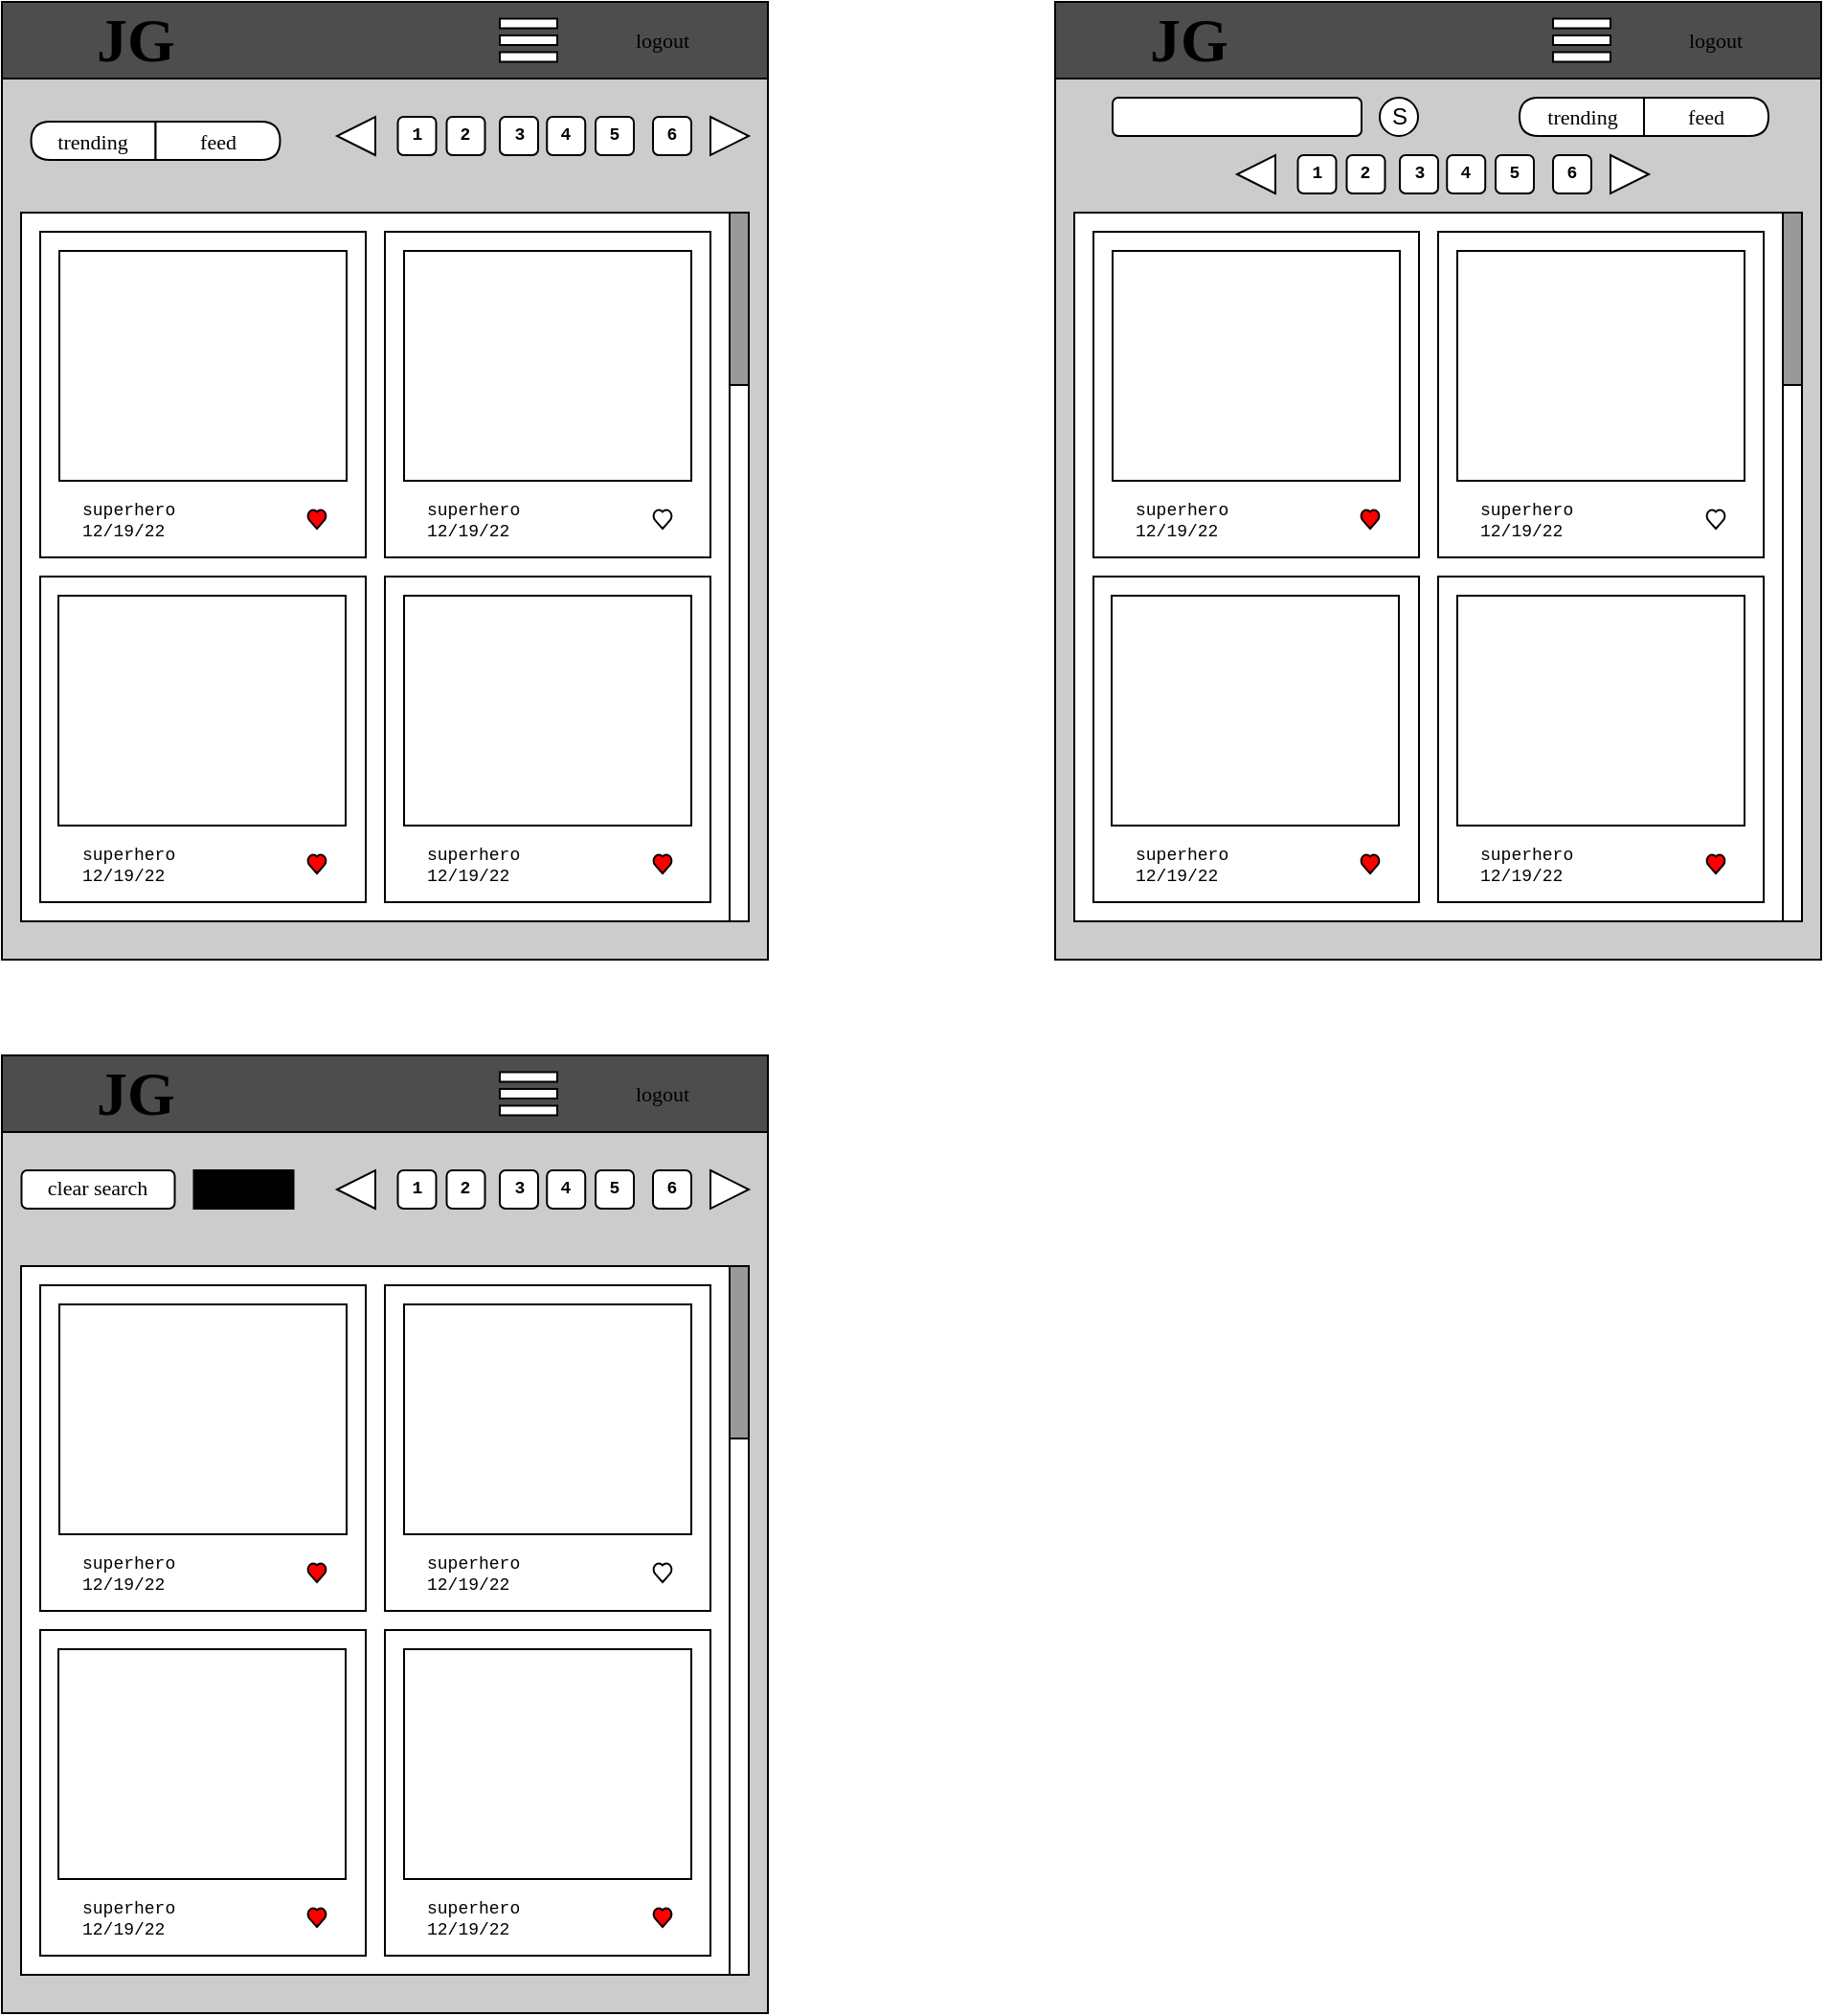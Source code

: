 <mxfile>
    <diagram id="lqBNxnN1juz1NEzuAJ2T" name="Page-1">
        <mxGraphModel dx="1735" dy="917" grid="1" gridSize="10" guides="1" tooltips="1" connect="1" arrows="1" fold="1" page="1" pageScale="1" pageWidth="850" pageHeight="1100" math="0" shadow="0">
            <root>
                <mxCell id="0"/>
                <mxCell id="1" parent="0"/>
                <mxCell id="89" value="" style="rounded=0;whiteSpace=wrap;html=1;fillColor=#CCCCCC;" parent="1" vertex="1">
                    <mxGeometry x="370" y="580" width="400" height="500" as="geometry"/>
                </mxCell>
                <mxCell id="90" value="" style="rounded=0;whiteSpace=wrap;html=1;fillColor=#4D4D4D;" parent="1" vertex="1">
                    <mxGeometry x="370" y="580" width="400" height="40" as="geometry"/>
                </mxCell>
                <mxCell id="91" value="&lt;font style=&quot;font-size: 32px&quot; face=&quot;Verdana&quot;&gt;&lt;b&gt;JG&lt;/b&gt;&lt;/font&gt;" style="text;html=1;strokeColor=none;fillColor=none;align=center;verticalAlign=middle;whiteSpace=wrap;rounded=0;" parent="1" vertex="1">
                    <mxGeometry x="409.5" y="588.75" width="60" height="22.5" as="geometry"/>
                </mxCell>
                <mxCell id="92" value="&lt;font face=&quot;Verdana&quot; style=&quot;font-size: 11px&quot;&gt;logout&lt;/font&gt;" style="text;html=1;strokeColor=none;fillColor=none;align=center;verticalAlign=middle;whiteSpace=wrap;rounded=0;fontSize=12;" parent="1" vertex="1">
                    <mxGeometry x="685" y="585" width="60" height="30" as="geometry"/>
                </mxCell>
                <mxCell id="101" value="" style="rounded=0;whiteSpace=wrap;html=1;fillColor=#FFFFFF;" parent="1" vertex="1">
                    <mxGeometry x="380" y="690" width="380" height="370" as="geometry"/>
                </mxCell>
                <mxCell id="102" value="" style="whiteSpace=wrap;html=1;aspect=fixed;" parent="1" vertex="1">
                    <mxGeometry x="390" y="700" width="170" height="170" as="geometry"/>
                </mxCell>
                <mxCell id="103" value="" style="whiteSpace=wrap;html=1;aspect=fixed;" parent="1" vertex="1">
                    <mxGeometry x="570" y="700" width="170" height="170" as="geometry"/>
                </mxCell>
                <mxCell id="104" value="" style="whiteSpace=wrap;html=1;aspect=fixed;" parent="1" vertex="1">
                    <mxGeometry x="570" y="880" width="170" height="170" as="geometry"/>
                </mxCell>
                <mxCell id="105" value="" style="whiteSpace=wrap;html=1;aspect=fixed;" parent="1" vertex="1">
                    <mxGeometry x="390" y="880" width="170" height="170" as="geometry"/>
                </mxCell>
                <mxCell id="106" value="" style="rounded=0;whiteSpace=wrap;html=1;" parent="1" vertex="1">
                    <mxGeometry x="400" y="710" width="150" height="120" as="geometry"/>
                </mxCell>
                <mxCell id="107" value="" style="rounded=0;whiteSpace=wrap;html=1;" parent="1" vertex="1">
                    <mxGeometry x="580" y="710" width="150" height="120" as="geometry"/>
                </mxCell>
                <mxCell id="108" value="" style="rounded=0;whiteSpace=wrap;html=1;" parent="1" vertex="1">
                    <mxGeometry x="399.5" y="890" width="150" height="120" as="geometry"/>
                </mxCell>
                <mxCell id="109" value="" style="rounded=0;whiteSpace=wrap;html=1;" parent="1" vertex="1">
                    <mxGeometry x="580" y="890" width="150" height="120" as="geometry"/>
                </mxCell>
                <mxCell id="112" value="&lt;div&gt;&lt;span style=&quot;font-size: 9px ; font-family: &amp;#34;courier new&amp;#34;&quot;&gt;superhero&lt;/span&gt;&lt;/div&gt;&lt;font style=&quot;font-size: 9px&quot; face=&quot;Courier New&quot;&gt;&lt;div&gt;&lt;span&gt;12/19/22&lt;/span&gt;&lt;/div&gt;&lt;/font&gt;" style="text;html=1;strokeColor=none;fillColor=none;align=left;verticalAlign=middle;whiteSpace=wrap;rounded=0;fontFamily=Verdana;fontSize=11;" parent="1" vertex="1">
                    <mxGeometry x="409.5" y="835" width="70" height="30" as="geometry"/>
                </mxCell>
                <mxCell id="113" value="&lt;div&gt;&lt;span style=&quot;font-size: 9px ; font-family: &amp;#34;courier new&amp;#34;&quot;&gt;superhero&lt;/span&gt;&lt;/div&gt;&lt;font style=&quot;font-size: 9px&quot; face=&quot;Courier New&quot;&gt;&lt;div&gt;&lt;span&gt;12/19/22&lt;/span&gt;&lt;/div&gt;&lt;/font&gt;" style="text;html=1;strokeColor=none;fillColor=none;align=left;verticalAlign=middle;whiteSpace=wrap;rounded=0;fontFamily=Verdana;fontSize=11;" parent="1" vertex="1">
                    <mxGeometry x="590" y="835" width="70" height="30" as="geometry"/>
                </mxCell>
                <mxCell id="114" value="&lt;div&gt;&lt;span style=&quot;font-size: 9px ; font-family: &amp;#34;courier new&amp;#34;&quot;&gt;superhero&lt;/span&gt;&lt;/div&gt;&lt;font style=&quot;font-size: 9px&quot; face=&quot;Courier New&quot;&gt;&lt;div&gt;&lt;span&gt;12/19/22&lt;/span&gt;&lt;/div&gt;&lt;/font&gt;" style="text;html=1;strokeColor=none;fillColor=none;align=left;verticalAlign=middle;whiteSpace=wrap;rounded=0;fontFamily=Verdana;fontSize=11;" parent="1" vertex="1">
                    <mxGeometry x="590" y="1015" width="70" height="30" as="geometry"/>
                </mxCell>
                <mxCell id="115" value="&lt;div&gt;&lt;span style=&quot;font-size: 9px ; font-family: &amp;#34;courier new&amp;#34;&quot;&gt;superhero&lt;/span&gt;&lt;/div&gt;&lt;font style=&quot;font-size: 9px&quot; face=&quot;Courier New&quot;&gt;&lt;div&gt;&lt;span&gt;12/19/22&lt;/span&gt;&lt;/div&gt;&lt;/font&gt;" style="text;html=1;strokeColor=none;fillColor=none;align=left;verticalAlign=middle;whiteSpace=wrap;rounded=0;fontFamily=Verdana;fontSize=11;" parent="1" vertex="1">
                    <mxGeometry x="409.5" y="1015" width="70" height="30" as="geometry"/>
                </mxCell>
                <mxCell id="124" value="" style="verticalLabelPosition=bottom;verticalAlign=top;html=1;shape=mxgraph.basic.heart;fillColor=#FF0000;" parent="1" vertex="1">
                    <mxGeometry x="529.5" y="845" width="10" height="10" as="geometry"/>
                </mxCell>
                <mxCell id="125" value="" style="verticalLabelPosition=bottom;verticalAlign=top;html=1;shape=mxgraph.basic.heart" parent="1" vertex="1">
                    <mxGeometry x="710" y="845" width="10" height="10" as="geometry"/>
                </mxCell>
                <mxCell id="126" value="" style="verticalLabelPosition=bottom;verticalAlign=top;html=1;shape=mxgraph.basic.heart;fillColor=#FF0000;" parent="1" vertex="1">
                    <mxGeometry x="529.5" y="1025" width="10" height="10" as="geometry"/>
                </mxCell>
                <mxCell id="127" value="" style="verticalLabelPosition=bottom;verticalAlign=top;html=1;shape=mxgraph.basic.heart;fillColor=#FF0000;" parent="1" vertex="1">
                    <mxGeometry x="710" y="1025" width="10" height="10" as="geometry"/>
                </mxCell>
                <mxCell id="128" value="" style="rounded=0;whiteSpace=wrap;html=1;fontFamily=Courier New;fontSize=11;" parent="1" vertex="1">
                    <mxGeometry x="750" y="690" width="10" height="370" as="geometry"/>
                </mxCell>
                <mxCell id="129" value="" style="rounded=0;whiteSpace=wrap;html=1;fontFamily=Courier New;fontSize=11;fillColor=#999999;" parent="1" vertex="1">
                    <mxGeometry x="750" y="690" width="10" height="90" as="geometry"/>
                </mxCell>
                <mxCell id="130" value="" style="rounded=0;whiteSpace=wrap;html=1;" parent="1" vertex="1">
                    <mxGeometry x="630" y="588.75" width="30" height="5" as="geometry"/>
                </mxCell>
                <mxCell id="131" value="" style="rounded=0;whiteSpace=wrap;html=1;" parent="1" vertex="1">
                    <mxGeometry x="630" y="597.5" width="30" height="5" as="geometry"/>
                </mxCell>
                <mxCell id="132" value="" style="rounded=0;whiteSpace=wrap;html=1;" parent="1" vertex="1">
                    <mxGeometry x="630" y="606.25" width="30" height="5" as="geometry"/>
                </mxCell>
                <mxCell id="136" value="" style="rounded=1;whiteSpace=wrap;html=1;" parent="1" vertex="1">
                    <mxGeometry x="380.25" y="640" width="80" height="20" as="geometry"/>
                </mxCell>
                <mxCell id="137" value="&lt;font face=&quot;Verdana&quot;&gt;&lt;span style=&quot;font-size: 11px&quot;&gt;clear search&lt;/span&gt;&lt;/font&gt;" style="text;html=1;strokeColor=none;fillColor=none;align=center;verticalAlign=middle;whiteSpace=wrap;rounded=0;fontSize=12;" parent="1" vertex="1">
                    <mxGeometry x="385.25" y="641.25" width="70" height="15" as="geometry"/>
                </mxCell>
                <mxCell id="138" value="" style="rounded=0;whiteSpace=wrap;html=1;fontFamily=Courier New;fontSize=11;fillColor=#000000;" parent="1" vertex="1">
                    <mxGeometry x="470.25" y="640" width="52" height="20" as="geometry"/>
                </mxCell>
                <mxCell id="139" value="&lt;font face=&quot;Verdana&quot; style=&quot;font-size: 11px&quot;&gt;batman&lt;/font&gt;" style="text;html=1;strokeColor=none;fillColor=none;align=center;verticalAlign=middle;whiteSpace=wrap;rounded=0;fontSize=12;" parent="1" vertex="1">
                    <mxGeometry x="475.25" y="641.25" width="42" height="17.5" as="geometry"/>
                </mxCell>
                <mxCell id="140" value="" style="rounded=0;whiteSpace=wrap;html=1;fillColor=#CCCCCC;" parent="1" vertex="1">
                    <mxGeometry x="920" y="30" width="400" height="500" as="geometry"/>
                </mxCell>
                <mxCell id="141" value="" style="rounded=0;whiteSpace=wrap;html=1;fillColor=#4D4D4D;" parent="1" vertex="1">
                    <mxGeometry x="920" y="30" width="400" height="40" as="geometry"/>
                </mxCell>
                <mxCell id="142" value="&lt;font style=&quot;font-size: 32px&quot; face=&quot;Verdana&quot;&gt;&lt;b&gt;JG&lt;/b&gt;&lt;/font&gt;" style="text;html=1;strokeColor=none;fillColor=none;align=center;verticalAlign=middle;whiteSpace=wrap;rounded=0;" parent="1" vertex="1">
                    <mxGeometry x="959.5" y="38.75" width="60" height="22.5" as="geometry"/>
                </mxCell>
                <mxCell id="143" value="&lt;font face=&quot;Verdana&quot; style=&quot;font-size: 11px&quot;&gt;logout&lt;/font&gt;" style="text;html=1;strokeColor=none;fillColor=none;align=center;verticalAlign=middle;whiteSpace=wrap;rounded=0;fontSize=12;" parent="1" vertex="1">
                    <mxGeometry x="1235" y="35" width="60" height="30" as="geometry"/>
                </mxCell>
                <mxCell id="144" value="" style="rounded=1;whiteSpace=wrap;html=1;" parent="1" vertex="1">
                    <mxGeometry x="950" y="80" width="130" height="20" as="geometry"/>
                </mxCell>
                <mxCell id="145" value="" style="ellipse;whiteSpace=wrap;html=1;aspect=fixed;" parent="1" vertex="1">
                    <mxGeometry x="1089.5" y="80" width="20" height="20" as="geometry"/>
                </mxCell>
                <mxCell id="146" value="S" style="text;html=1;strokeColor=none;fillColor=none;align=center;verticalAlign=middle;whiteSpace=wrap;rounded=0;fontSize=12;" parent="1" vertex="1">
                    <mxGeometry x="1094.75" y="85" width="9.5" height="10" as="geometry"/>
                </mxCell>
                <mxCell id="147" value="" style="shape=delay;whiteSpace=wrap;html=1;rotation=-180;" parent="1" vertex="1">
                    <mxGeometry x="1162.5" y="80" width="65" height="20" as="geometry"/>
                </mxCell>
                <mxCell id="148" value="" style="shape=delay;whiteSpace=wrap;html=1;rotation=0;" parent="1" vertex="1">
                    <mxGeometry x="1227.5" y="80" width="65" height="20" as="geometry"/>
                </mxCell>
                <mxCell id="149" value="" style="triangle;whiteSpace=wrap;html=1;rotation=-180;" parent="1" vertex="1">
                    <mxGeometry x="1015" y="110" width="20" height="20" as="geometry"/>
                </mxCell>
                <mxCell id="150" value="" style="rounded=1;whiteSpace=wrap;html=1;" parent="1" vertex="1">
                    <mxGeometry x="1150" y="110" width="20" height="20" as="geometry"/>
                </mxCell>
                <mxCell id="151" value="" style="rounded=1;whiteSpace=wrap;html=1;" parent="1" vertex="1">
                    <mxGeometry x="1180" y="110" width="20" height="20" as="geometry"/>
                </mxCell>
                <mxCell id="152" value="" style="rounded=0;whiteSpace=wrap;html=1;fillColor=#FFFFFF;" parent="1" vertex="1">
                    <mxGeometry x="930" y="140" width="380" height="370" as="geometry"/>
                </mxCell>
                <mxCell id="153" value="" style="whiteSpace=wrap;html=1;aspect=fixed;" parent="1" vertex="1">
                    <mxGeometry x="940" y="150" width="170" height="170" as="geometry"/>
                </mxCell>
                <mxCell id="154" value="" style="whiteSpace=wrap;html=1;aspect=fixed;" parent="1" vertex="1">
                    <mxGeometry x="1120" y="150" width="170" height="170" as="geometry"/>
                </mxCell>
                <mxCell id="155" value="" style="whiteSpace=wrap;html=1;aspect=fixed;" parent="1" vertex="1">
                    <mxGeometry x="1120" y="330" width="170" height="170" as="geometry"/>
                </mxCell>
                <mxCell id="156" value="" style="whiteSpace=wrap;html=1;aspect=fixed;" parent="1" vertex="1">
                    <mxGeometry x="940" y="330" width="170" height="170" as="geometry"/>
                </mxCell>
                <mxCell id="157" value="" style="rounded=0;whiteSpace=wrap;html=1;" parent="1" vertex="1">
                    <mxGeometry x="950" y="160" width="150" height="120" as="geometry"/>
                </mxCell>
                <mxCell id="158" value="" style="rounded=0;whiteSpace=wrap;html=1;" parent="1" vertex="1">
                    <mxGeometry x="1130" y="160" width="150" height="120" as="geometry"/>
                </mxCell>
                <mxCell id="159" value="" style="rounded=0;whiteSpace=wrap;html=1;" parent="1" vertex="1">
                    <mxGeometry x="949.5" y="340" width="150" height="120" as="geometry"/>
                </mxCell>
                <mxCell id="160" value="" style="rounded=0;whiteSpace=wrap;html=1;" parent="1" vertex="1">
                    <mxGeometry x="1130" y="340" width="150" height="120" as="geometry"/>
                </mxCell>
                <mxCell id="161" value="&lt;font face=&quot;Verdana&quot; style=&quot;font-size: 11px&quot;&gt;trending&lt;/font&gt;" style="text;html=1;strokeColor=none;fillColor=none;align=center;verticalAlign=middle;whiteSpace=wrap;rounded=0;fontSize=12;" parent="1" vertex="1">
                    <mxGeometry x="1172.5" y="85" width="45" height="10" as="geometry"/>
                </mxCell>
                <mxCell id="162" value="&lt;font face=&quot;Verdana&quot; style=&quot;font-size: 11px&quot;&gt;feed&lt;/font&gt;" style="text;html=1;strokeColor=none;fillColor=none;align=center;verticalAlign=middle;whiteSpace=wrap;rounded=0;fontSize=12;" parent="1" vertex="1">
                    <mxGeometry x="1255" y="87.5" width="10" height="5" as="geometry"/>
                </mxCell>
                <mxCell id="163" value="&lt;div&gt;&lt;span style=&quot;font-size: 9px ; font-family: &amp;#34;courier new&amp;#34;&quot;&gt;superhero&lt;/span&gt;&lt;/div&gt;&lt;font style=&quot;font-size: 9px&quot; face=&quot;Courier New&quot;&gt;&lt;div&gt;&lt;span&gt;12/19/22&lt;/span&gt;&lt;/div&gt;&lt;/font&gt;" style="text;html=1;strokeColor=none;fillColor=none;align=left;verticalAlign=middle;whiteSpace=wrap;rounded=0;fontFamily=Verdana;fontSize=11;" parent="1" vertex="1">
                    <mxGeometry x="959.5" y="285" width="70" height="30" as="geometry"/>
                </mxCell>
                <mxCell id="164" value="&lt;div&gt;&lt;span style=&quot;font-size: 9px ; font-family: &amp;#34;courier new&amp;#34;&quot;&gt;superhero&lt;/span&gt;&lt;/div&gt;&lt;font style=&quot;font-size: 9px&quot; face=&quot;Courier New&quot;&gt;&lt;div&gt;&lt;span&gt;12/19/22&lt;/span&gt;&lt;/div&gt;&lt;/font&gt;" style="text;html=1;strokeColor=none;fillColor=none;align=left;verticalAlign=middle;whiteSpace=wrap;rounded=0;fontFamily=Verdana;fontSize=11;" parent="1" vertex="1">
                    <mxGeometry x="1140" y="285" width="70" height="30" as="geometry"/>
                </mxCell>
                <mxCell id="165" value="&lt;div&gt;&lt;span style=&quot;font-size: 9px ; font-family: &amp;#34;courier new&amp;#34;&quot;&gt;superhero&lt;/span&gt;&lt;/div&gt;&lt;font style=&quot;font-size: 9px&quot; face=&quot;Courier New&quot;&gt;&lt;div&gt;&lt;span&gt;12/19/22&lt;/span&gt;&lt;/div&gt;&lt;/font&gt;" style="text;html=1;strokeColor=none;fillColor=none;align=left;verticalAlign=middle;whiteSpace=wrap;rounded=0;fontFamily=Verdana;fontSize=11;" parent="1" vertex="1">
                    <mxGeometry x="1140" y="465" width="70" height="30" as="geometry"/>
                </mxCell>
                <mxCell id="166" value="&lt;div&gt;&lt;span style=&quot;font-size: 9px ; font-family: &amp;#34;courier new&amp;#34;&quot;&gt;superhero&lt;/span&gt;&lt;/div&gt;&lt;font style=&quot;font-size: 9px&quot; face=&quot;Courier New&quot;&gt;&lt;div&gt;&lt;span&gt;12/19/22&lt;/span&gt;&lt;/div&gt;&lt;/font&gt;" style="text;html=1;strokeColor=none;fillColor=none;align=left;verticalAlign=middle;whiteSpace=wrap;rounded=0;fontFamily=Verdana;fontSize=11;" parent="1" vertex="1">
                    <mxGeometry x="959.5" y="465" width="70" height="30" as="geometry"/>
                </mxCell>
                <mxCell id="167" value="" style="rounded=1;whiteSpace=wrap;html=1;" parent="1" vertex="1">
                    <mxGeometry x="1046.75" y="110" width="20" height="20" as="geometry"/>
                </mxCell>
                <mxCell id="168" value="" style="rounded=1;whiteSpace=wrap;html=1;" parent="1" vertex="1">
                    <mxGeometry x="1072.25" y="110" width="20" height="20" as="geometry"/>
                </mxCell>
                <mxCell id="169" value="" style="rounded=1;whiteSpace=wrap;html=1;" parent="1" vertex="1">
                    <mxGeometry x="1100" y="110" width="20" height="20" as="geometry"/>
                </mxCell>
                <mxCell id="170" value="" style="rounded=1;whiteSpace=wrap;html=1;" parent="1" vertex="1">
                    <mxGeometry x="1124.62" y="110" width="20" height="20" as="geometry"/>
                </mxCell>
                <mxCell id="171" value="&lt;b&gt;1&lt;/b&gt;" style="text;html=1;strokeColor=none;fillColor=none;align=center;verticalAlign=middle;whiteSpace=wrap;rounded=0;fontFamily=Courier New;fontSize=9;" parent="1" vertex="1">
                    <mxGeometry x="1055.75" y="117.5" width="2" height="5" as="geometry"/>
                </mxCell>
                <mxCell id="172" value="&lt;b&gt;2&lt;/b&gt;" style="text;html=1;strokeColor=none;fillColor=none;align=center;verticalAlign=middle;whiteSpace=wrap;rounded=0;fontFamily=Courier New;fontSize=9;" parent="1" vertex="1">
                    <mxGeometry x="1081" y="118.75" width="2.5" height="2.5" as="geometry"/>
                </mxCell>
                <mxCell id="173" value="&lt;b&gt;3&lt;/b&gt;" style="text;html=1;strokeColor=none;fillColor=none;align=center;verticalAlign=middle;whiteSpace=wrap;rounded=0;fontFamily=Courier New;fontSize=9;" parent="1" vertex="1">
                    <mxGeometry x="1107.63" y="117.5" width="4.75" height="5" as="geometry"/>
                </mxCell>
                <mxCell id="174" value="&lt;b&gt;4&lt;/b&gt;" style="text;html=1;strokeColor=none;fillColor=none;align=center;verticalAlign=middle;whiteSpace=wrap;rounded=0;fontFamily=Courier New;fontSize=9;" parent="1" vertex="1">
                    <mxGeometry x="1132.25" y="117.5" width="4.75" height="5" as="geometry"/>
                </mxCell>
                <mxCell id="175" value="" style="verticalLabelPosition=bottom;verticalAlign=top;html=1;shape=mxgraph.basic.heart;fillColor=#FF0000;" parent="1" vertex="1">
                    <mxGeometry x="1079.5" y="295" width="10" height="10" as="geometry"/>
                </mxCell>
                <mxCell id="176" value="" style="verticalLabelPosition=bottom;verticalAlign=top;html=1;shape=mxgraph.basic.heart" parent="1" vertex="1">
                    <mxGeometry x="1260" y="295" width="10" height="10" as="geometry"/>
                </mxCell>
                <mxCell id="177" value="" style="verticalLabelPosition=bottom;verticalAlign=top;html=1;shape=mxgraph.basic.heart;fillColor=#FF0000;" parent="1" vertex="1">
                    <mxGeometry x="1079.5" y="475" width="10" height="10" as="geometry"/>
                </mxCell>
                <mxCell id="178" value="" style="verticalLabelPosition=bottom;verticalAlign=top;html=1;shape=mxgraph.basic.heart;fillColor=#FF0000;" parent="1" vertex="1">
                    <mxGeometry x="1260" y="475" width="10" height="10" as="geometry"/>
                </mxCell>
                <mxCell id="179" value="" style="rounded=0;whiteSpace=wrap;html=1;fontFamily=Courier New;fontSize=11;" parent="1" vertex="1">
                    <mxGeometry x="1300" y="140" width="10" height="370" as="geometry"/>
                </mxCell>
                <mxCell id="180" value="" style="rounded=0;whiteSpace=wrap;html=1;fontFamily=Courier New;fontSize=11;fillColor=#999999;" parent="1" vertex="1">
                    <mxGeometry x="1300" y="140" width="10" height="90" as="geometry"/>
                </mxCell>
                <mxCell id="181" value="" style="rounded=0;whiteSpace=wrap;html=1;" parent="1" vertex="1">
                    <mxGeometry x="1180" y="38.75" width="30" height="5" as="geometry"/>
                </mxCell>
                <mxCell id="182" value="" style="rounded=0;whiteSpace=wrap;html=1;" parent="1" vertex="1">
                    <mxGeometry x="1180" y="47.5" width="30" height="5" as="geometry"/>
                </mxCell>
                <mxCell id="183" value="" style="rounded=0;whiteSpace=wrap;html=1;" parent="1" vertex="1">
                    <mxGeometry x="1180" y="56.25" width="30" height="5" as="geometry"/>
                </mxCell>
                <mxCell id="184" value="" style="triangle;whiteSpace=wrap;html=1;" parent="1" vertex="1">
                    <mxGeometry x="1210" y="110" width="20" height="20" as="geometry"/>
                </mxCell>
                <mxCell id="185" value="&lt;b&gt;6&lt;/b&gt;" style="text;html=1;strokeColor=none;fillColor=none;align=center;verticalAlign=middle;whiteSpace=wrap;rounded=0;fontFamily=Courier New;fontSize=9;" parent="1" vertex="1">
                    <mxGeometry x="1180" y="110" width="20" height="20" as="geometry"/>
                </mxCell>
                <mxCell id="186" value="&lt;b&gt;5&lt;/b&gt;" style="text;html=1;strokeColor=none;fillColor=none;align=center;verticalAlign=middle;whiteSpace=wrap;rounded=0;fontFamily=Courier New;fontSize=9;" parent="1" vertex="1">
                    <mxGeometry x="1150" y="110" width="20" height="20" as="geometry"/>
                </mxCell>
                <mxCell id="187" value="" style="triangle;whiteSpace=wrap;html=1;rotation=-180;" parent="1" vertex="1">
                    <mxGeometry x="545" y="640" width="20" height="20" as="geometry"/>
                </mxCell>
                <mxCell id="188" value="" style="rounded=1;whiteSpace=wrap;html=1;" parent="1" vertex="1">
                    <mxGeometry x="680" y="640" width="20" height="20" as="geometry"/>
                </mxCell>
                <mxCell id="189" value="" style="rounded=1;whiteSpace=wrap;html=1;" parent="1" vertex="1">
                    <mxGeometry x="710" y="640" width="20" height="20" as="geometry"/>
                </mxCell>
                <mxCell id="190" value="" style="rounded=1;whiteSpace=wrap;html=1;" parent="1" vertex="1">
                    <mxGeometry x="576.75" y="640" width="20" height="20" as="geometry"/>
                </mxCell>
                <mxCell id="191" value="" style="rounded=1;whiteSpace=wrap;html=1;" parent="1" vertex="1">
                    <mxGeometry x="602.25" y="640" width="20" height="20" as="geometry"/>
                </mxCell>
                <mxCell id="192" value="" style="rounded=1;whiteSpace=wrap;html=1;" parent="1" vertex="1">
                    <mxGeometry x="630" y="640" width="20" height="20" as="geometry"/>
                </mxCell>
                <mxCell id="193" value="" style="rounded=1;whiteSpace=wrap;html=1;" parent="1" vertex="1">
                    <mxGeometry x="654.62" y="640" width="20" height="20" as="geometry"/>
                </mxCell>
                <mxCell id="194" value="&lt;b&gt;1&lt;/b&gt;" style="text;html=1;strokeColor=none;fillColor=none;align=center;verticalAlign=middle;whiteSpace=wrap;rounded=0;fontFamily=Courier New;fontSize=9;" parent="1" vertex="1">
                    <mxGeometry x="585.75" y="647.5" width="2" height="5" as="geometry"/>
                </mxCell>
                <mxCell id="195" value="&lt;b&gt;2&lt;/b&gt;" style="text;html=1;strokeColor=none;fillColor=none;align=center;verticalAlign=middle;whiteSpace=wrap;rounded=0;fontFamily=Courier New;fontSize=9;" parent="1" vertex="1">
                    <mxGeometry x="611" y="648.75" width="2.5" height="2.5" as="geometry"/>
                </mxCell>
                <mxCell id="196" value="&lt;b&gt;3&lt;/b&gt;" style="text;html=1;strokeColor=none;fillColor=none;align=center;verticalAlign=middle;whiteSpace=wrap;rounded=0;fontFamily=Courier New;fontSize=9;" parent="1" vertex="1">
                    <mxGeometry x="637.63" y="647.5" width="4.75" height="5" as="geometry"/>
                </mxCell>
                <mxCell id="197" value="&lt;b&gt;4&lt;/b&gt;" style="text;html=1;strokeColor=none;fillColor=none;align=center;verticalAlign=middle;whiteSpace=wrap;rounded=0;fontFamily=Courier New;fontSize=9;" parent="1" vertex="1">
                    <mxGeometry x="662.25" y="647.5" width="4.75" height="5" as="geometry"/>
                </mxCell>
                <mxCell id="198" value="" style="triangle;whiteSpace=wrap;html=1;" parent="1" vertex="1">
                    <mxGeometry x="740" y="640" width="20" height="20" as="geometry"/>
                </mxCell>
                <mxCell id="199" value="&lt;b&gt;6&lt;/b&gt;" style="text;html=1;strokeColor=none;fillColor=none;align=center;verticalAlign=middle;whiteSpace=wrap;rounded=0;fontFamily=Courier New;fontSize=9;" parent="1" vertex="1">
                    <mxGeometry x="710" y="640" width="20" height="20" as="geometry"/>
                </mxCell>
                <mxCell id="200" value="&lt;b&gt;5&lt;/b&gt;" style="text;html=1;strokeColor=none;fillColor=none;align=center;verticalAlign=middle;whiteSpace=wrap;rounded=0;fontFamily=Courier New;fontSize=9;" parent="1" vertex="1">
                    <mxGeometry x="680" y="640" width="20" height="20" as="geometry"/>
                </mxCell>
                <mxCell id="201" value="" style="rounded=0;whiteSpace=wrap;html=1;fillColor=#CCCCCC;" parent="1" vertex="1">
                    <mxGeometry x="370" y="30" width="400" height="500" as="geometry"/>
                </mxCell>
                <mxCell id="202" value="" style="rounded=0;whiteSpace=wrap;html=1;fillColor=#4D4D4D;" parent="1" vertex="1">
                    <mxGeometry x="370" y="30" width="400" height="40" as="geometry"/>
                </mxCell>
                <mxCell id="203" value="&lt;font style=&quot;font-size: 32px&quot; face=&quot;Verdana&quot;&gt;&lt;b&gt;JG&lt;/b&gt;&lt;/font&gt;" style="text;html=1;strokeColor=none;fillColor=none;align=center;verticalAlign=middle;whiteSpace=wrap;rounded=0;" parent="1" vertex="1">
                    <mxGeometry x="409.5" y="38.75" width="60" height="22.5" as="geometry"/>
                </mxCell>
                <mxCell id="204" value="&lt;font face=&quot;Verdana&quot; style=&quot;font-size: 11px&quot;&gt;logout&lt;/font&gt;" style="text;html=1;strokeColor=none;fillColor=none;align=center;verticalAlign=middle;whiteSpace=wrap;rounded=0;fontSize=12;" parent="1" vertex="1">
                    <mxGeometry x="685" y="35" width="60" height="30" as="geometry"/>
                </mxCell>
                <mxCell id="205" value="" style="rounded=0;whiteSpace=wrap;html=1;fillColor=#FFFFFF;" parent="1" vertex="1">
                    <mxGeometry x="380" y="140" width="380" height="370" as="geometry"/>
                </mxCell>
                <mxCell id="206" value="" style="whiteSpace=wrap;html=1;aspect=fixed;" parent="1" vertex="1">
                    <mxGeometry x="390" y="150" width="170" height="170" as="geometry"/>
                </mxCell>
                <mxCell id="207" value="" style="whiteSpace=wrap;html=1;aspect=fixed;" parent="1" vertex="1">
                    <mxGeometry x="570" y="150" width="170" height="170" as="geometry"/>
                </mxCell>
                <mxCell id="208" value="" style="whiteSpace=wrap;html=1;aspect=fixed;" parent="1" vertex="1">
                    <mxGeometry x="570" y="330" width="170" height="170" as="geometry"/>
                </mxCell>
                <mxCell id="209" value="" style="whiteSpace=wrap;html=1;aspect=fixed;" parent="1" vertex="1">
                    <mxGeometry x="390" y="330" width="170" height="170" as="geometry"/>
                </mxCell>
                <mxCell id="210" value="" style="rounded=0;whiteSpace=wrap;html=1;" parent="1" vertex="1">
                    <mxGeometry x="400" y="160" width="150" height="120" as="geometry"/>
                </mxCell>
                <mxCell id="211" value="" style="rounded=0;whiteSpace=wrap;html=1;" parent="1" vertex="1">
                    <mxGeometry x="580" y="160" width="150" height="120" as="geometry"/>
                </mxCell>
                <mxCell id="212" value="" style="rounded=0;whiteSpace=wrap;html=1;" parent="1" vertex="1">
                    <mxGeometry x="399.5" y="340" width="150" height="120" as="geometry"/>
                </mxCell>
                <mxCell id="213" value="" style="rounded=0;whiteSpace=wrap;html=1;" parent="1" vertex="1">
                    <mxGeometry x="580" y="340" width="150" height="120" as="geometry"/>
                </mxCell>
                <mxCell id="214" value="&lt;div&gt;&lt;span style=&quot;font-size: 9px ; font-family: &amp;#34;courier new&amp;#34;&quot;&gt;superhero&lt;/span&gt;&lt;/div&gt;&lt;font style=&quot;font-size: 9px&quot; face=&quot;Courier New&quot;&gt;&lt;div&gt;&lt;span&gt;12/19/22&lt;/span&gt;&lt;/div&gt;&lt;/font&gt;" style="text;html=1;strokeColor=none;fillColor=none;align=left;verticalAlign=middle;whiteSpace=wrap;rounded=0;fontFamily=Verdana;fontSize=11;" parent="1" vertex="1">
                    <mxGeometry x="409.5" y="285" width="70" height="30" as="geometry"/>
                </mxCell>
                <mxCell id="215" value="&lt;div&gt;&lt;span style=&quot;font-size: 9px ; font-family: &amp;#34;courier new&amp;#34;&quot;&gt;superhero&lt;/span&gt;&lt;/div&gt;&lt;font style=&quot;font-size: 9px&quot; face=&quot;Courier New&quot;&gt;&lt;div&gt;&lt;span&gt;12/19/22&lt;/span&gt;&lt;/div&gt;&lt;/font&gt;" style="text;html=1;strokeColor=none;fillColor=none;align=left;verticalAlign=middle;whiteSpace=wrap;rounded=0;fontFamily=Verdana;fontSize=11;" parent="1" vertex="1">
                    <mxGeometry x="590" y="285" width="70" height="30" as="geometry"/>
                </mxCell>
                <mxCell id="216" value="&lt;div&gt;&lt;span style=&quot;font-size: 9px ; font-family: &amp;#34;courier new&amp;#34;&quot;&gt;superhero&lt;/span&gt;&lt;/div&gt;&lt;font style=&quot;font-size: 9px&quot; face=&quot;Courier New&quot;&gt;&lt;div&gt;&lt;span&gt;12/19/22&lt;/span&gt;&lt;/div&gt;&lt;/font&gt;" style="text;html=1;strokeColor=none;fillColor=none;align=left;verticalAlign=middle;whiteSpace=wrap;rounded=0;fontFamily=Verdana;fontSize=11;" parent="1" vertex="1">
                    <mxGeometry x="590" y="465" width="70" height="30" as="geometry"/>
                </mxCell>
                <mxCell id="217" value="&lt;div&gt;&lt;span style=&quot;font-size: 9px ; font-family: &amp;#34;courier new&amp;#34;&quot;&gt;superhero&lt;/span&gt;&lt;/div&gt;&lt;font style=&quot;font-size: 9px&quot; face=&quot;Courier New&quot;&gt;&lt;div&gt;&lt;span&gt;12/19/22&lt;/span&gt;&lt;/div&gt;&lt;/font&gt;" style="text;html=1;strokeColor=none;fillColor=none;align=left;verticalAlign=middle;whiteSpace=wrap;rounded=0;fontFamily=Verdana;fontSize=11;" parent="1" vertex="1">
                    <mxGeometry x="409.5" y="465" width="70" height="30" as="geometry"/>
                </mxCell>
                <mxCell id="218" value="" style="verticalLabelPosition=bottom;verticalAlign=top;html=1;shape=mxgraph.basic.heart;fillColor=#FF0000;" parent="1" vertex="1">
                    <mxGeometry x="529.5" y="295" width="10" height="10" as="geometry"/>
                </mxCell>
                <mxCell id="219" value="" style="verticalLabelPosition=bottom;verticalAlign=top;html=1;shape=mxgraph.basic.heart" parent="1" vertex="1">
                    <mxGeometry x="710" y="295" width="10" height="10" as="geometry"/>
                </mxCell>
                <mxCell id="220" value="" style="verticalLabelPosition=bottom;verticalAlign=top;html=1;shape=mxgraph.basic.heart;fillColor=#FF0000;" parent="1" vertex="1">
                    <mxGeometry x="529.5" y="475" width="10" height="10" as="geometry"/>
                </mxCell>
                <mxCell id="221" value="" style="verticalLabelPosition=bottom;verticalAlign=top;html=1;shape=mxgraph.basic.heart;fillColor=#FF0000;" parent="1" vertex="1">
                    <mxGeometry x="710" y="475" width="10" height="10" as="geometry"/>
                </mxCell>
                <mxCell id="222" value="" style="rounded=0;whiteSpace=wrap;html=1;fontFamily=Courier New;fontSize=11;" parent="1" vertex="1">
                    <mxGeometry x="750" y="140" width="10" height="370" as="geometry"/>
                </mxCell>
                <mxCell id="223" value="" style="rounded=0;whiteSpace=wrap;html=1;fontFamily=Courier New;fontSize=11;fillColor=#999999;" parent="1" vertex="1">
                    <mxGeometry x="750" y="140" width="10" height="90" as="geometry"/>
                </mxCell>
                <mxCell id="224" value="" style="rounded=0;whiteSpace=wrap;html=1;" parent="1" vertex="1">
                    <mxGeometry x="630" y="38.75" width="30" height="5" as="geometry"/>
                </mxCell>
                <mxCell id="225" value="" style="rounded=0;whiteSpace=wrap;html=1;" parent="1" vertex="1">
                    <mxGeometry x="630" y="47.5" width="30" height="5" as="geometry"/>
                </mxCell>
                <mxCell id="226" value="" style="rounded=0;whiteSpace=wrap;html=1;" parent="1" vertex="1">
                    <mxGeometry x="630" y="56.25" width="30" height="5" as="geometry"/>
                </mxCell>
                <mxCell id="231" value="" style="triangle;whiteSpace=wrap;html=1;rotation=-180;" parent="1" vertex="1">
                    <mxGeometry x="545" y="90" width="20" height="20" as="geometry"/>
                </mxCell>
                <mxCell id="232" value="" style="rounded=1;whiteSpace=wrap;html=1;" parent="1" vertex="1">
                    <mxGeometry x="680" y="90" width="20" height="20" as="geometry"/>
                </mxCell>
                <mxCell id="233" value="" style="rounded=1;whiteSpace=wrap;html=1;" parent="1" vertex="1">
                    <mxGeometry x="710" y="90" width="20" height="20" as="geometry"/>
                </mxCell>
                <mxCell id="234" value="" style="rounded=1;whiteSpace=wrap;html=1;" parent="1" vertex="1">
                    <mxGeometry x="576.75" y="90" width="20" height="20" as="geometry"/>
                </mxCell>
                <mxCell id="235" value="" style="rounded=1;whiteSpace=wrap;html=1;" parent="1" vertex="1">
                    <mxGeometry x="602.25" y="90" width="20" height="20" as="geometry"/>
                </mxCell>
                <mxCell id="236" value="" style="rounded=1;whiteSpace=wrap;html=1;" parent="1" vertex="1">
                    <mxGeometry x="630" y="90" width="20" height="20" as="geometry"/>
                </mxCell>
                <mxCell id="237" value="" style="rounded=1;whiteSpace=wrap;html=1;" parent="1" vertex="1">
                    <mxGeometry x="654.62" y="90" width="20" height="20" as="geometry"/>
                </mxCell>
                <mxCell id="238" value="&lt;b&gt;1&lt;/b&gt;" style="text;html=1;strokeColor=none;fillColor=none;align=center;verticalAlign=middle;whiteSpace=wrap;rounded=0;fontFamily=Courier New;fontSize=9;" parent="1" vertex="1">
                    <mxGeometry x="585.75" y="97.5" width="2" height="5" as="geometry"/>
                </mxCell>
                <mxCell id="239" value="&lt;b&gt;2&lt;/b&gt;" style="text;html=1;strokeColor=none;fillColor=none;align=center;verticalAlign=middle;whiteSpace=wrap;rounded=0;fontFamily=Courier New;fontSize=9;" parent="1" vertex="1">
                    <mxGeometry x="611" y="98.75" width="2.5" height="2.5" as="geometry"/>
                </mxCell>
                <mxCell id="240" value="&lt;b&gt;3&lt;/b&gt;" style="text;html=1;strokeColor=none;fillColor=none;align=center;verticalAlign=middle;whiteSpace=wrap;rounded=0;fontFamily=Courier New;fontSize=9;" parent="1" vertex="1">
                    <mxGeometry x="637.63" y="97.5" width="4.75" height="5" as="geometry"/>
                </mxCell>
                <mxCell id="241" value="&lt;b&gt;4&lt;/b&gt;" style="text;html=1;strokeColor=none;fillColor=none;align=center;verticalAlign=middle;whiteSpace=wrap;rounded=0;fontFamily=Courier New;fontSize=9;" parent="1" vertex="1">
                    <mxGeometry x="662.25" y="97.5" width="4.75" height="5" as="geometry"/>
                </mxCell>
                <mxCell id="242" value="" style="triangle;whiteSpace=wrap;html=1;" parent="1" vertex="1">
                    <mxGeometry x="740" y="90" width="20" height="20" as="geometry"/>
                </mxCell>
                <mxCell id="243" value="&lt;b&gt;6&lt;/b&gt;" style="text;html=1;strokeColor=none;fillColor=none;align=center;verticalAlign=middle;whiteSpace=wrap;rounded=0;fontFamily=Courier New;fontSize=9;" parent="1" vertex="1">
                    <mxGeometry x="710" y="90" width="20" height="20" as="geometry"/>
                </mxCell>
                <mxCell id="244" value="&lt;b&gt;5&lt;/b&gt;" style="text;html=1;strokeColor=none;fillColor=none;align=center;verticalAlign=middle;whiteSpace=wrap;rounded=0;fontFamily=Courier New;fontSize=9;" parent="1" vertex="1">
                    <mxGeometry x="680" y="90" width="20" height="20" as="geometry"/>
                </mxCell>
                <mxCell id="250" value="" style="shape=delay;whiteSpace=wrap;html=1;rotation=-180;" parent="1" vertex="1">
                    <mxGeometry x="385.25" y="92.5" width="65" height="20" as="geometry"/>
                </mxCell>
                <mxCell id="251" value="" style="shape=delay;whiteSpace=wrap;html=1;rotation=0;" parent="1" vertex="1">
                    <mxGeometry x="450.25" y="92.5" width="65" height="20" as="geometry"/>
                </mxCell>
                <mxCell id="252" value="&lt;font face=&quot;Verdana&quot; style=&quot;font-size: 11px&quot;&gt;trending&lt;/font&gt;" style="text;html=1;strokeColor=none;fillColor=none;align=center;verticalAlign=middle;whiteSpace=wrap;rounded=0;fontSize=12;" parent="1" vertex="1">
                    <mxGeometry x="395.25" y="97.5" width="45" height="10" as="geometry"/>
                </mxCell>
                <mxCell id="253" value="&lt;font face=&quot;Verdana&quot; style=&quot;font-size: 11px&quot;&gt;feed&lt;/font&gt;" style="text;html=1;strokeColor=none;fillColor=none;align=center;verticalAlign=middle;whiteSpace=wrap;rounded=0;fontSize=12;" parent="1" vertex="1">
                    <mxGeometry x="477.75" y="100" width="10" height="5" as="geometry"/>
                </mxCell>
            </root>
        </mxGraphModel>
    </diagram>
</mxfile>